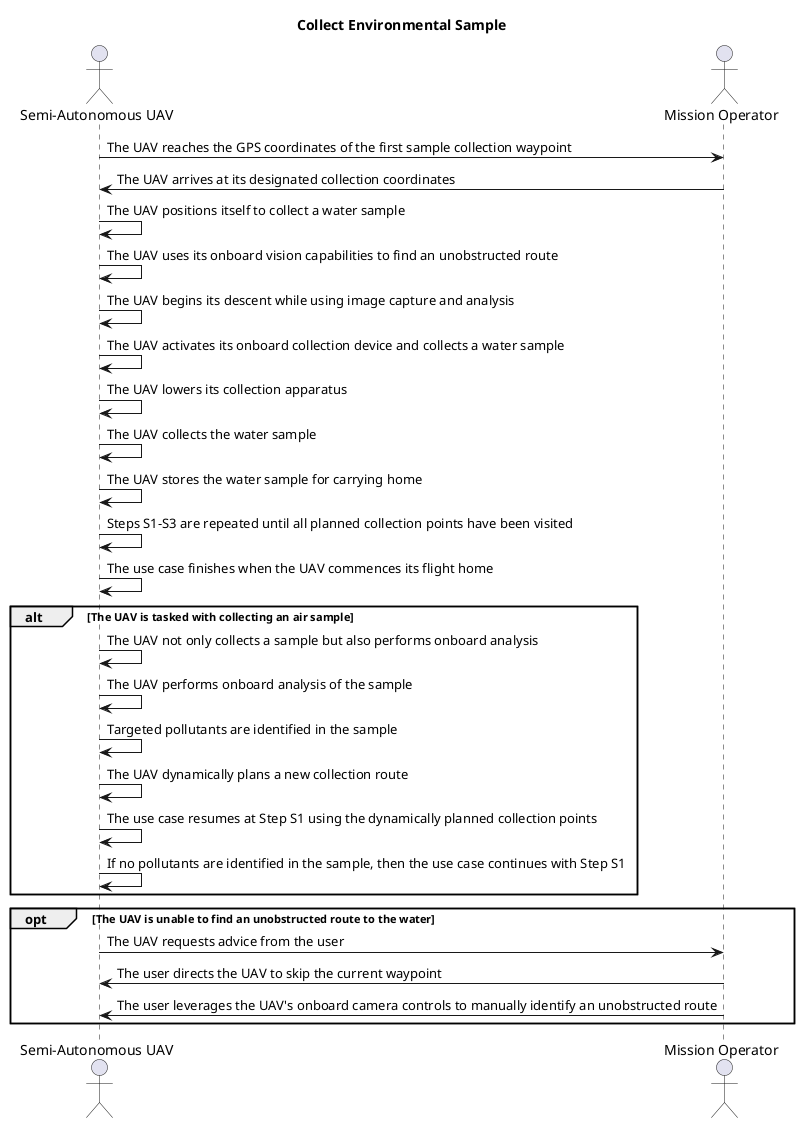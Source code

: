 @startuml
title "Collect Environmental Sample"

actor "Semi-Autonomous UAV" as UAV
actor "Mission Operator" as Operator

UAV -> Operator: The UAV reaches the GPS coordinates of the first sample collection waypoint
Operator -> UAV: The UAV arrives at its designated collection coordinates
UAV -> UAV: The UAV positions itself to collect a water sample
UAV -> UAV: The UAV uses its onboard vision capabilities to find an unobstructed route
UAV -> UAV: The UAV begins its descent while using image capture and analysis
UAV -> UAV: The UAV activates its onboard collection device and collects a water sample
UAV -> UAV: The UAV lowers its collection apparatus
UAV -> UAV: The UAV collects the water sample
UAV -> UAV: The UAV stores the water sample for carrying home
UAV -> UAV: Steps S1-S3 are repeated until all planned collection points have been visited
UAV -> UAV: The use case finishes when the UAV commences its flight home

alt The UAV is tasked with collecting an air sample
    UAV -> UAV: The UAV not only collects a sample but also performs onboard analysis
    UAV -> UAV: The UAV performs onboard analysis of the sample
    UAV -> UAV: Targeted pollutants are identified in the sample
    UAV -> UAV: The UAV dynamically plans a new collection route
    UAV -> UAV: The use case resumes at Step S1 using the dynamically planned collection points
    UAV -> UAV: If no pollutants are identified in the sample, then the use case continues with Step S1
end

opt The UAV is unable to find an unobstructed route to the water
    UAV -> Operator: The UAV requests advice from the user
    Operator -> UAV: The user directs the UAV to skip the current waypoint
    Operator -> UAV: The user leverages the UAV's onboard camera controls to manually identify an unobstructed route
end

@enduml
